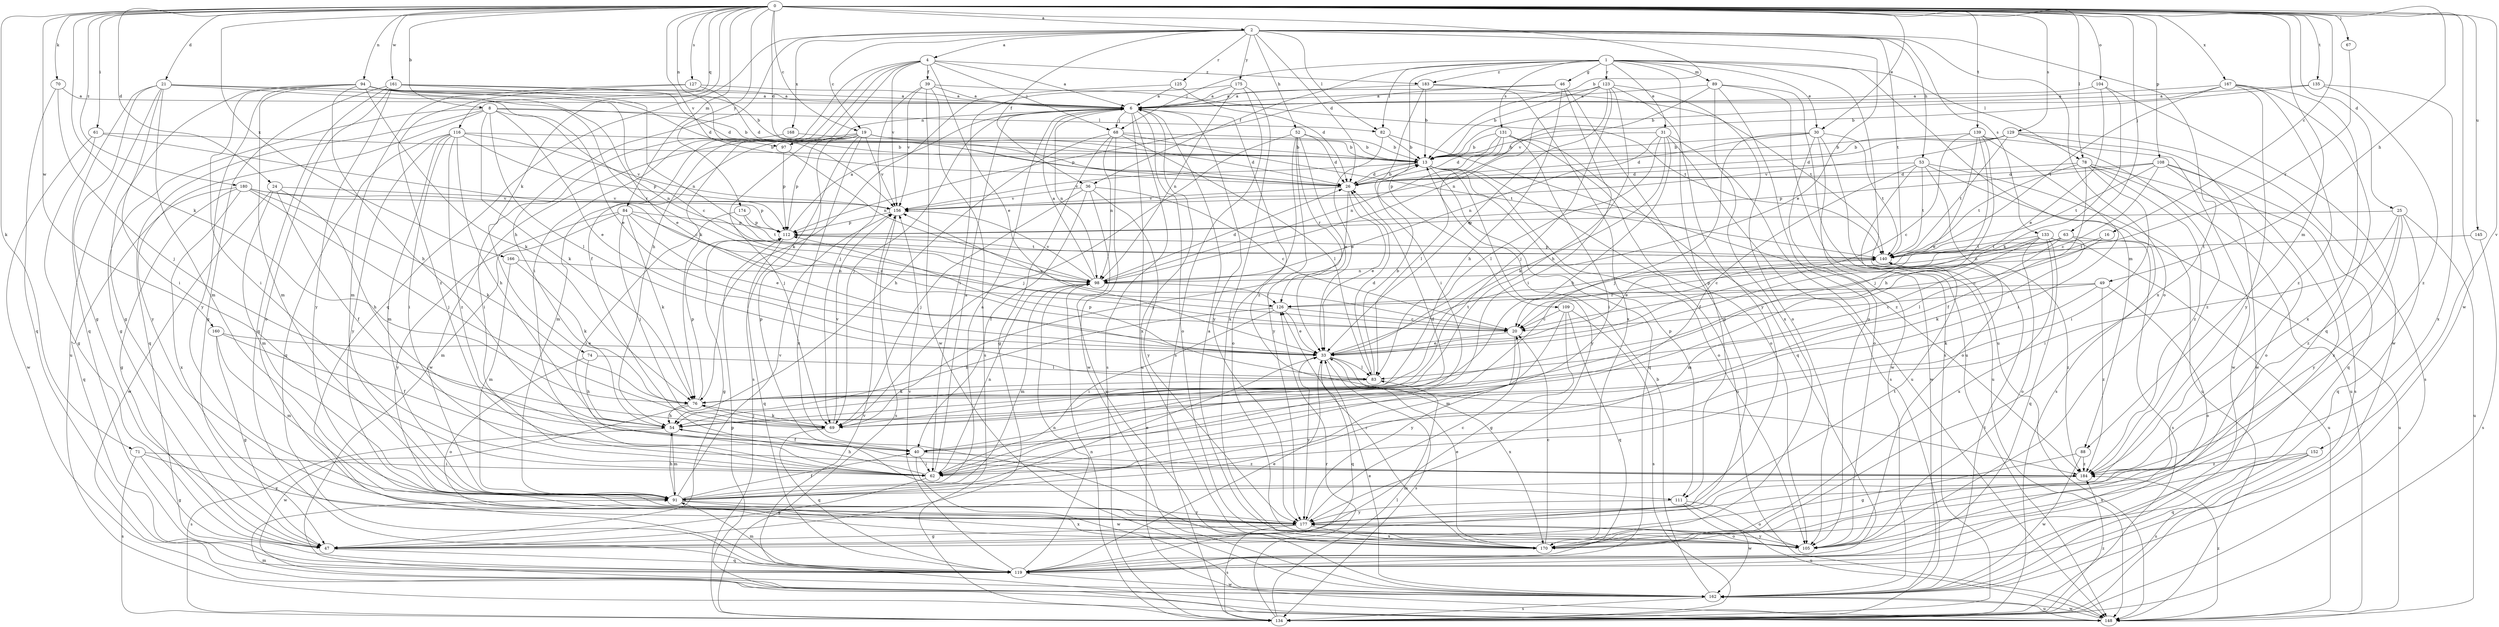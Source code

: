strict digraph  {
0;
1;
2;
4;
6;
8;
13;
16;
19;
20;
21;
24;
25;
26;
30;
31;
33;
36;
39;
40;
46;
47;
49;
52;
53;
54;
61;
62;
63;
67;
68;
69;
70;
71;
74;
76;
78;
82;
83;
84;
88;
89;
91;
94;
97;
98;
104;
105;
108;
109;
111;
112;
116;
119;
123;
125;
126;
127;
129;
131;
133;
134;
135;
139;
140;
145;
148;
152;
156;
160;
161;
162;
166;
167;
168;
170;
174;
175;
177;
180;
183;
184;
0 -> 2  [label=a];
0 -> 8  [label=b];
0 -> 13  [label=b];
0 -> 16  [label=c];
0 -> 19  [label=c];
0 -> 21  [label=d];
0 -> 24  [label=d];
0 -> 25  [label=d];
0 -> 26  [label=d];
0 -> 30  [label=e];
0 -> 49  [label=h];
0 -> 61  [label=i];
0 -> 63  [label=j];
0 -> 67  [label=j];
0 -> 70  [label=k];
0 -> 71  [label=k];
0 -> 74  [label=k];
0 -> 76  [label=k];
0 -> 78  [label=l];
0 -> 84  [label=m];
0 -> 88  [label=m];
0 -> 94  [label=n];
0 -> 97  [label=n];
0 -> 104  [label=o];
0 -> 108  [label=p];
0 -> 116  [label=q];
0 -> 127  [label=s];
0 -> 129  [label=s];
0 -> 135  [label=t];
0 -> 139  [label=t];
0 -> 145  [label=u];
0 -> 152  [label=v];
0 -> 156  [label=v];
0 -> 160  [label=w];
0 -> 161  [label=w];
0 -> 162  [label=w];
0 -> 166  [label=x];
0 -> 167  [label=x];
0 -> 174  [label=y];
0 -> 180  [label=z];
1 -> 30  [label=e];
1 -> 31  [label=e];
1 -> 36  [label=f];
1 -> 46  [label=g];
1 -> 68  [label=j];
1 -> 78  [label=l];
1 -> 82  [label=l];
1 -> 88  [label=m];
1 -> 89  [label=m];
1 -> 109  [label=p];
1 -> 111  [label=p];
1 -> 123  [label=r];
1 -> 131  [label=s];
1 -> 148  [label=u];
1 -> 183  [label=z];
2 -> 4  [label=a];
2 -> 19  [label=c];
2 -> 26  [label=d];
2 -> 33  [label=e];
2 -> 36  [label=f];
2 -> 52  [label=h];
2 -> 53  [label=h];
2 -> 54  [label=h];
2 -> 82  [label=l];
2 -> 105  [label=o];
2 -> 119  [label=q];
2 -> 125  [label=r];
2 -> 133  [label=s];
2 -> 140  [label=t];
2 -> 168  [label=x];
2 -> 170  [label=x];
2 -> 175  [label=y];
4 -> 6  [label=a];
4 -> 33  [label=e];
4 -> 39  [label=f];
4 -> 40  [label=f];
4 -> 54  [label=h];
4 -> 62  [label=i];
4 -> 68  [label=j];
4 -> 76  [label=k];
4 -> 156  [label=v];
4 -> 183  [label=z];
6 -> 68  [label=j];
6 -> 69  [label=j];
6 -> 97  [label=n];
6 -> 98  [label=n];
6 -> 105  [label=o];
6 -> 134  [label=s];
6 -> 148  [label=u];
6 -> 170  [label=x];
6 -> 177  [label=y];
6 -> 184  [label=z];
8 -> 13  [label=b];
8 -> 33  [label=e];
8 -> 47  [label=g];
8 -> 76  [label=k];
8 -> 82  [label=l];
8 -> 83  [label=l];
8 -> 98  [label=n];
8 -> 119  [label=q];
8 -> 177  [label=y];
13 -> 26  [label=d];
13 -> 105  [label=o];
13 -> 111  [label=p];
13 -> 119  [label=q];
13 -> 148  [label=u];
13 -> 156  [label=v];
13 -> 177  [label=y];
16 -> 20  [label=c];
16 -> 140  [label=t];
19 -> 13  [label=b];
19 -> 26  [label=d];
19 -> 69  [label=j];
19 -> 91  [label=m];
19 -> 111  [label=p];
19 -> 112  [label=p];
19 -> 134  [label=s];
19 -> 156  [label=v];
19 -> 162  [label=w];
19 -> 170  [label=x];
20 -> 33  [label=e];
20 -> 156  [label=v];
20 -> 177  [label=y];
21 -> 6  [label=a];
21 -> 33  [label=e];
21 -> 47  [label=g];
21 -> 62  [label=i];
21 -> 91  [label=m];
21 -> 119  [label=q];
21 -> 126  [label=r];
21 -> 148  [label=u];
24 -> 40  [label=f];
24 -> 54  [label=h];
24 -> 91  [label=m];
24 -> 156  [label=v];
24 -> 162  [label=w];
25 -> 62  [label=i];
25 -> 112  [label=p];
25 -> 119  [label=q];
25 -> 148  [label=u];
25 -> 177  [label=y];
25 -> 184  [label=z];
26 -> 13  [label=b];
26 -> 33  [label=e];
26 -> 69  [label=j];
26 -> 156  [label=v];
30 -> 13  [label=b];
30 -> 26  [label=d];
30 -> 69  [label=j];
30 -> 105  [label=o];
30 -> 140  [label=t];
30 -> 148  [label=u];
30 -> 162  [label=w];
31 -> 13  [label=b];
31 -> 54  [label=h];
31 -> 76  [label=k];
31 -> 83  [label=l];
31 -> 98  [label=n];
31 -> 134  [label=s];
31 -> 148  [label=u];
33 -> 83  [label=l];
33 -> 119  [label=q];
33 -> 134  [label=s];
33 -> 140  [label=t];
33 -> 170  [label=x];
33 -> 177  [label=y];
36 -> 20  [label=c];
36 -> 40  [label=f];
36 -> 69  [label=j];
36 -> 156  [label=v];
36 -> 162  [label=w];
36 -> 177  [label=y];
39 -> 6  [label=a];
39 -> 69  [label=j];
39 -> 134  [label=s];
39 -> 140  [label=t];
39 -> 156  [label=v];
39 -> 162  [label=w];
40 -> 26  [label=d];
40 -> 62  [label=i];
40 -> 162  [label=w];
40 -> 184  [label=z];
46 -> 6  [label=a];
46 -> 47  [label=g];
46 -> 54  [label=h];
46 -> 62  [label=i];
46 -> 112  [label=p];
47 -> 119  [label=q];
49 -> 20  [label=c];
49 -> 76  [label=k];
49 -> 105  [label=o];
49 -> 126  [label=r];
49 -> 184  [label=z];
52 -> 13  [label=b];
52 -> 26  [label=d];
52 -> 33  [label=e];
52 -> 69  [label=j];
52 -> 105  [label=o];
52 -> 126  [label=r];
52 -> 177  [label=y];
53 -> 26  [label=d];
53 -> 40  [label=f];
53 -> 105  [label=o];
53 -> 134  [label=s];
53 -> 140  [label=t];
53 -> 148  [label=u];
53 -> 162  [label=w];
54 -> 40  [label=f];
54 -> 91  [label=m];
54 -> 134  [label=s];
61 -> 13  [label=b];
61 -> 20  [label=c];
61 -> 47  [label=g];
61 -> 162  [label=w];
62 -> 6  [label=a];
62 -> 47  [label=g];
62 -> 54  [label=h];
62 -> 98  [label=n];
63 -> 20  [label=c];
63 -> 76  [label=k];
63 -> 83  [label=l];
63 -> 98  [label=n];
63 -> 140  [label=t];
63 -> 148  [label=u];
67 -> 126  [label=r];
68 -> 13  [label=b];
68 -> 47  [label=g];
68 -> 54  [label=h];
68 -> 83  [label=l];
68 -> 98  [label=n];
68 -> 140  [label=t];
68 -> 162  [label=w];
69 -> 76  [label=k];
69 -> 119  [label=q];
69 -> 156  [label=v];
70 -> 6  [label=a];
70 -> 69  [label=j];
70 -> 119  [label=q];
71 -> 47  [label=g];
71 -> 62  [label=i];
71 -> 134  [label=s];
71 -> 177  [label=y];
74 -> 54  [label=h];
74 -> 83  [label=l];
74 -> 105  [label=o];
76 -> 54  [label=h];
76 -> 69  [label=j];
76 -> 112  [label=p];
76 -> 162  [label=w];
78 -> 26  [label=d];
78 -> 40  [label=f];
78 -> 62  [label=i];
78 -> 134  [label=s];
78 -> 140  [label=t];
78 -> 148  [label=u];
78 -> 184  [label=z];
82 -> 13  [label=b];
82 -> 33  [label=e];
82 -> 184  [label=z];
83 -> 13  [label=b];
83 -> 26  [label=d];
83 -> 76  [label=k];
83 -> 112  [label=p];
84 -> 20  [label=c];
84 -> 33  [label=e];
84 -> 69  [label=j];
84 -> 76  [label=k];
84 -> 91  [label=m];
84 -> 112  [label=p];
84 -> 177  [label=y];
88 -> 47  [label=g];
88 -> 162  [label=w];
88 -> 184  [label=z];
89 -> 6  [label=a];
89 -> 105  [label=o];
89 -> 134  [label=s];
89 -> 148  [label=u];
89 -> 156  [label=v];
89 -> 170  [label=x];
91 -> 6  [label=a];
91 -> 33  [label=e];
91 -> 40  [label=f];
91 -> 54  [label=h];
91 -> 156  [label=v];
91 -> 170  [label=x];
91 -> 177  [label=y];
94 -> 6  [label=a];
94 -> 13  [label=b];
94 -> 20  [label=c];
94 -> 26  [label=d];
94 -> 33  [label=e];
94 -> 47  [label=g];
94 -> 54  [label=h];
94 -> 62  [label=i];
94 -> 76  [label=k];
94 -> 91  [label=m];
94 -> 177  [label=y];
97 -> 98  [label=n];
97 -> 112  [label=p];
98 -> 6  [label=a];
98 -> 26  [label=d];
98 -> 91  [label=m];
98 -> 126  [label=r];
98 -> 156  [label=v];
104 -> 6  [label=a];
104 -> 33  [label=e];
104 -> 76  [label=k];
104 -> 162  [label=w];
105 -> 6  [label=a];
105 -> 177  [label=y];
108 -> 20  [label=c];
108 -> 26  [label=d];
108 -> 105  [label=o];
108 -> 112  [label=p];
108 -> 119  [label=q];
108 -> 140  [label=t];
108 -> 170  [label=x];
109 -> 20  [label=c];
109 -> 47  [label=g];
109 -> 91  [label=m];
109 -> 119  [label=q];
109 -> 134  [label=s];
111 -> 105  [label=o];
111 -> 148  [label=u];
111 -> 162  [label=w];
111 -> 177  [label=y];
112 -> 6  [label=a];
112 -> 47  [label=g];
112 -> 119  [label=q];
112 -> 140  [label=t];
116 -> 13  [label=b];
116 -> 54  [label=h];
116 -> 62  [label=i];
116 -> 91  [label=m];
116 -> 112  [label=p];
116 -> 119  [label=q];
116 -> 156  [label=v];
116 -> 177  [label=y];
116 -> 184  [label=z];
119 -> 33  [label=e];
119 -> 91  [label=m];
119 -> 98  [label=n];
119 -> 156  [label=v];
119 -> 162  [label=w];
123 -> 6  [label=a];
123 -> 13  [label=b];
123 -> 33  [label=e];
123 -> 54  [label=h];
123 -> 69  [label=j];
123 -> 98  [label=n];
123 -> 105  [label=o];
123 -> 177  [label=y];
125 -> 6  [label=a];
125 -> 26  [label=d];
125 -> 76  [label=k];
126 -> 20  [label=c];
126 -> 33  [label=e];
126 -> 54  [label=h];
126 -> 62  [label=i];
127 -> 6  [label=a];
127 -> 26  [label=d];
127 -> 91  [label=m];
127 -> 184  [label=z];
129 -> 13  [label=b];
129 -> 26  [label=d];
129 -> 134  [label=s];
129 -> 140  [label=t];
129 -> 156  [label=v];
129 -> 162  [label=w];
129 -> 184  [label=z];
131 -> 13  [label=b];
131 -> 26  [label=d];
131 -> 62  [label=i];
131 -> 83  [label=l];
131 -> 98  [label=n];
131 -> 105  [label=o];
131 -> 119  [label=q];
133 -> 33  [label=e];
133 -> 91  [label=m];
133 -> 105  [label=o];
133 -> 119  [label=q];
133 -> 134  [label=s];
133 -> 140  [label=t];
133 -> 148  [label=u];
133 -> 170  [label=x];
134 -> 83  [label=l];
134 -> 98  [label=n];
134 -> 126  [label=r];
134 -> 184  [label=z];
135 -> 6  [label=a];
135 -> 13  [label=b];
135 -> 170  [label=x];
135 -> 184  [label=z];
139 -> 13  [label=b];
139 -> 20  [label=c];
139 -> 33  [label=e];
139 -> 54  [label=h];
139 -> 62  [label=i];
139 -> 69  [label=j];
139 -> 162  [label=w];
140 -> 98  [label=n];
140 -> 112  [label=p];
140 -> 184  [label=z];
145 -> 134  [label=s];
145 -> 140  [label=t];
148 -> 91  [label=m];
148 -> 112  [label=p];
148 -> 156  [label=v];
148 -> 162  [label=w];
148 -> 184  [label=z];
152 -> 119  [label=q];
152 -> 134  [label=s];
152 -> 170  [label=x];
152 -> 184  [label=z];
156 -> 112  [label=p];
156 -> 134  [label=s];
160 -> 33  [label=e];
160 -> 40  [label=f];
160 -> 47  [label=g];
160 -> 91  [label=m];
161 -> 6  [label=a];
161 -> 26  [label=d];
161 -> 47  [label=g];
161 -> 98  [label=n];
161 -> 105  [label=o];
161 -> 119  [label=q];
161 -> 177  [label=y];
162 -> 13  [label=b];
162 -> 33  [label=e];
162 -> 134  [label=s];
162 -> 140  [label=t];
162 -> 148  [label=u];
166 -> 76  [label=k];
166 -> 91  [label=m];
166 -> 98  [label=n];
167 -> 6  [label=a];
167 -> 13  [label=b];
167 -> 119  [label=q];
167 -> 140  [label=t];
167 -> 170  [label=x];
167 -> 177  [label=y];
167 -> 184  [label=z];
168 -> 13  [label=b];
168 -> 62  [label=i];
170 -> 20  [label=c];
170 -> 33  [label=e];
170 -> 126  [label=r];
174 -> 62  [label=i];
174 -> 112  [label=p];
174 -> 140  [label=t];
175 -> 6  [label=a];
175 -> 62  [label=i];
175 -> 98  [label=n];
175 -> 134  [label=s];
175 -> 170  [label=x];
177 -> 20  [label=c];
177 -> 47  [label=g];
177 -> 105  [label=o];
177 -> 134  [label=s];
177 -> 140  [label=t];
177 -> 170  [label=x];
180 -> 47  [label=g];
180 -> 69  [label=j];
180 -> 76  [label=k];
180 -> 112  [label=p];
180 -> 119  [label=q];
180 -> 156  [label=v];
180 -> 170  [label=x];
183 -> 6  [label=a];
183 -> 13  [label=b];
183 -> 62  [label=i];
183 -> 140  [label=t];
183 -> 170  [label=x];
184 -> 91  [label=m];
}
